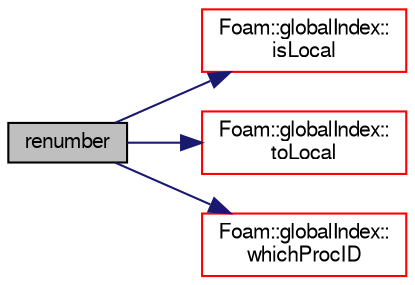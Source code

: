 digraph "renumber"
{
  bgcolor="transparent";
  edge [fontname="FreeSans",fontsize="10",labelfontname="FreeSans",labelfontsize="10"];
  node [fontname="FreeSans",fontsize="10",shape=record];
  rankdir="LR";
  Node826 [label="renumber",height=0.2,width=0.4,color="black", fillcolor="grey75", style="filled", fontcolor="black"];
  Node826 -> Node827 [color="midnightblue",fontsize="10",style="solid",fontname="FreeSans"];
  Node827 [label="Foam::globalIndex::\lisLocal",height=0.2,width=0.4,color="red",URL="$a27330.html#aff6dbd43e99cc9667fe841c1d67046b2",tooltip="Is on local processor. "];
  Node826 -> Node829 [color="midnightblue",fontsize="10",style="solid",fontname="FreeSans"];
  Node829 [label="Foam::globalIndex::\ltoLocal",height=0.2,width=0.4,color="red",URL="$a27330.html#adb55002664ead0ff139348c2cabc9a6e",tooltip="From global to local on current processor. "];
  Node826 -> Node830 [color="midnightblue",fontsize="10",style="solid",fontname="FreeSans"];
  Node830 [label="Foam::globalIndex::\lwhichProcID",height=0.2,width=0.4,color="red",URL="$a27330.html#a2290e78754eefe18bf9f30479d67a004",tooltip="Which processor does global come from? Binary search. "];
}
